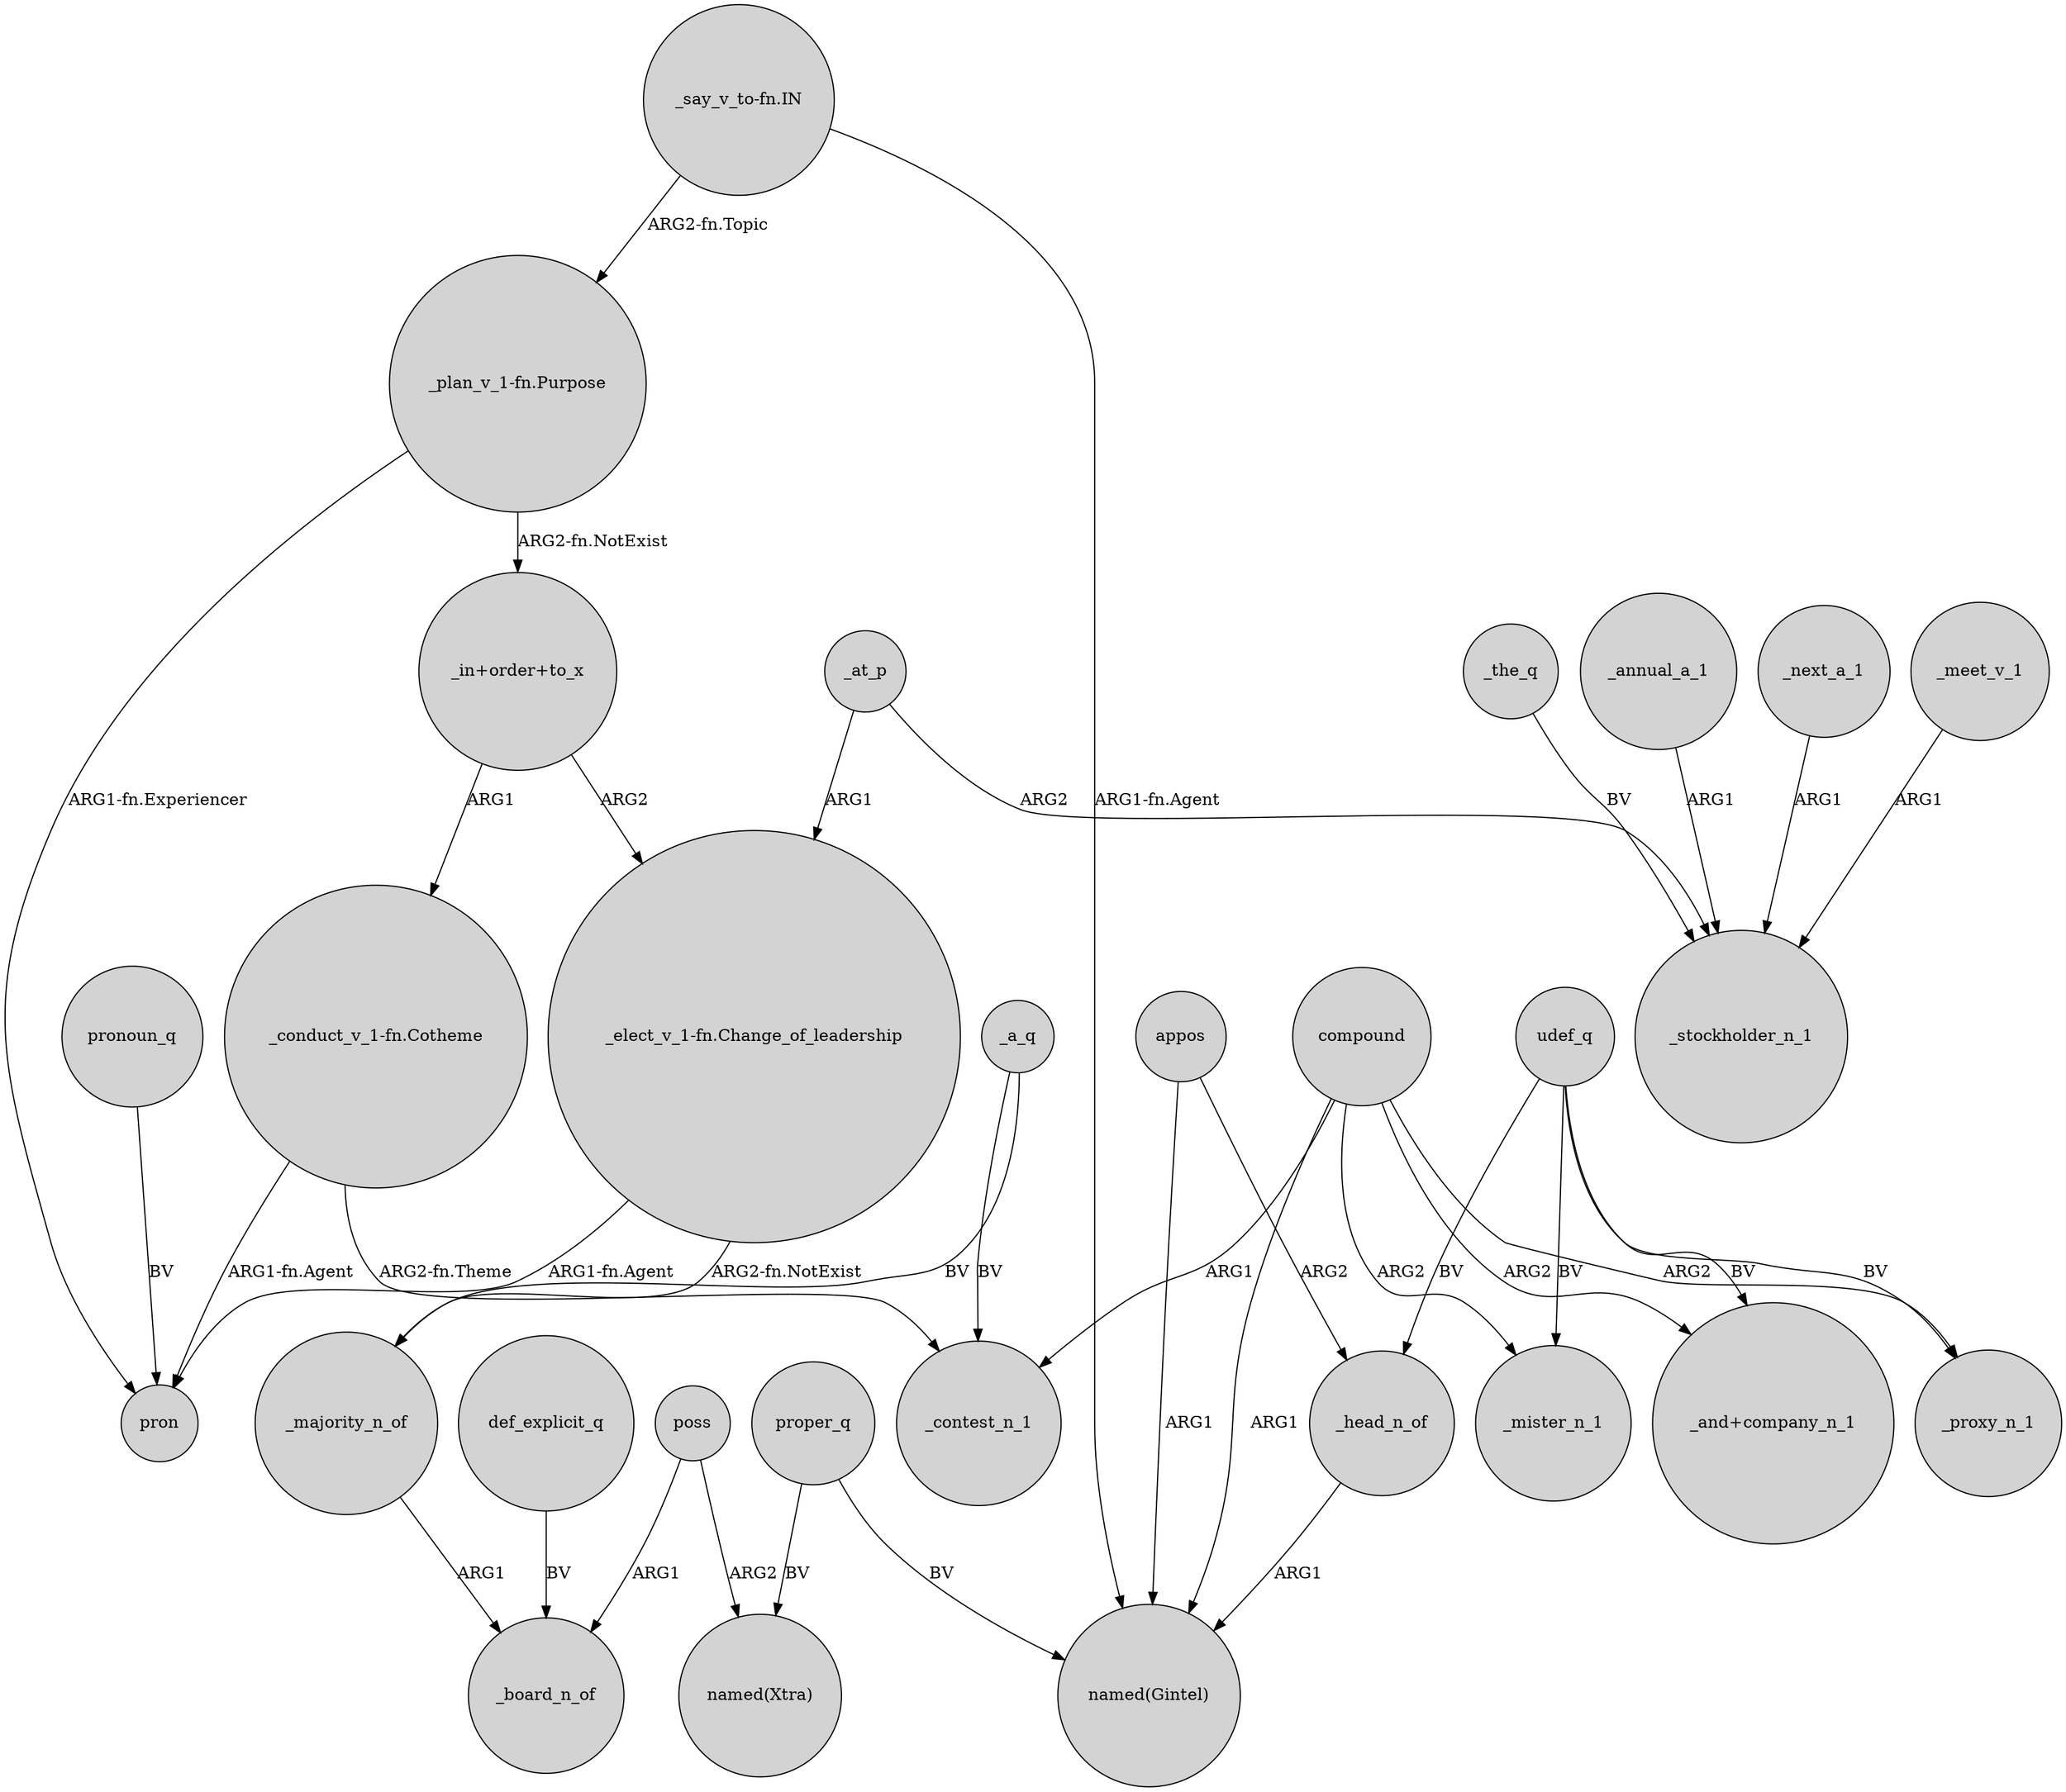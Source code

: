 digraph {
	node [shape=circle style=filled]
	"_in+order+to_x" -> "_conduct_v_1-fn.Cotheme" [label=ARG1]
	_at_p -> _stockholder_n_1 [label=ARG2]
	"_in+order+to_x" -> "_elect_v_1-fn.Change_of_leadership" [label=ARG2]
	compound -> _mister_n_1 [label=ARG2]
	"_plan_v_1-fn.Purpose" -> pron [label="ARG1-fn.Experiencer"]
	"_say_v_to-fn.IN" -> "named(Gintel)" [label="ARG1-fn.Agent"]
	appos -> _head_n_of [label=ARG2]
	udef_q -> _mister_n_1 [label=BV]
	_head_n_of -> "named(Gintel)" [label=ARG1]
	poss -> _board_n_of [label=ARG1]
	"_elect_v_1-fn.Change_of_leadership" -> _majority_n_of [label="ARG2-fn.NotExist"]
	def_explicit_q -> _board_n_of [label=BV]
	poss -> "named(Xtra)" [label=ARG2]
	_a_q -> _majority_n_of [label=BV]
	compound -> _proxy_n_1 [label=ARG2]
	"_say_v_to-fn.IN" -> "_plan_v_1-fn.Purpose" [label="ARG2-fn.Topic"]
	compound -> _contest_n_1 [label=ARG1]
	_at_p -> "_elect_v_1-fn.Change_of_leadership" [label=ARG1]
	_the_q -> _stockholder_n_1 [label=BV]
	"_elect_v_1-fn.Change_of_leadership" -> pron [label="ARG1-fn.Agent"]
	"_conduct_v_1-fn.Cotheme" -> _contest_n_1 [label="ARG2-fn.Theme"]
	udef_q -> _proxy_n_1 [label=BV]
	_annual_a_1 -> _stockholder_n_1 [label=ARG1]
	compound -> "named(Gintel)" [label=ARG1]
	pronoun_q -> pron [label=BV]
	proper_q -> "named(Xtra)" [label=BV]
	compound -> "_and+company_n_1" [label=ARG2]
	_next_a_1 -> _stockholder_n_1 [label=ARG1]
	_meet_v_1 -> _stockholder_n_1 [label=ARG1]
	udef_q -> _head_n_of [label=BV]
	"_conduct_v_1-fn.Cotheme" -> pron [label="ARG1-fn.Agent"]
	_a_q -> _contest_n_1 [label=BV]
	appos -> "named(Gintel)" [label=ARG1]
	udef_q -> "_and+company_n_1" [label=BV]
	"_plan_v_1-fn.Purpose" -> "_in+order+to_x" [label="ARG2-fn.NotExist"]
	proper_q -> "named(Gintel)" [label=BV]
	_majority_n_of -> _board_n_of [label=ARG1]
}
